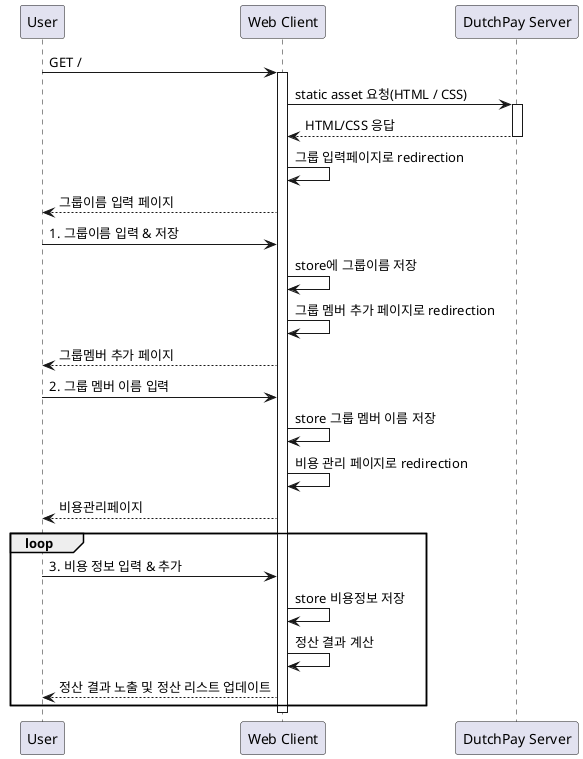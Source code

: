 @startuml sequece

participant User
participant "Web Client" as C
participant "DutchPay Server" as S

User -> C: GET /
activate C
C -> S: static asset 요청(HTML / CSS)
activate S
S --> C: HTML/CSS 응답
deactivate S
C -> C: 그룹 입력페이지로 redirection

C --> User: 그룹이름 입력 페이지
User -> C: 1. 그룹이름 입력 & 저장
C -> C: store에 그룹이름 저장
C -> C: 그룹 멤버 추가 페이지로 redirection
C --> User: 그룹멤버 추가 페이지

User -> C: 2. 그룹 멤버 이름 입력
C -> C: store 그룹 멤버 이름 저장 
C -> C: 비용 관리 페이지로 redirection
C --> User: 비용관리페이지

loop
  User -> C: 3. 비용 정보 입력 & 추가
  C -> C: store 비용정보 저장
  C -> C: 정산 결과 계산
  C --> User: 정산 결과 노출 및 정산 리스트 업데이트
end

deactivate C


@enduml